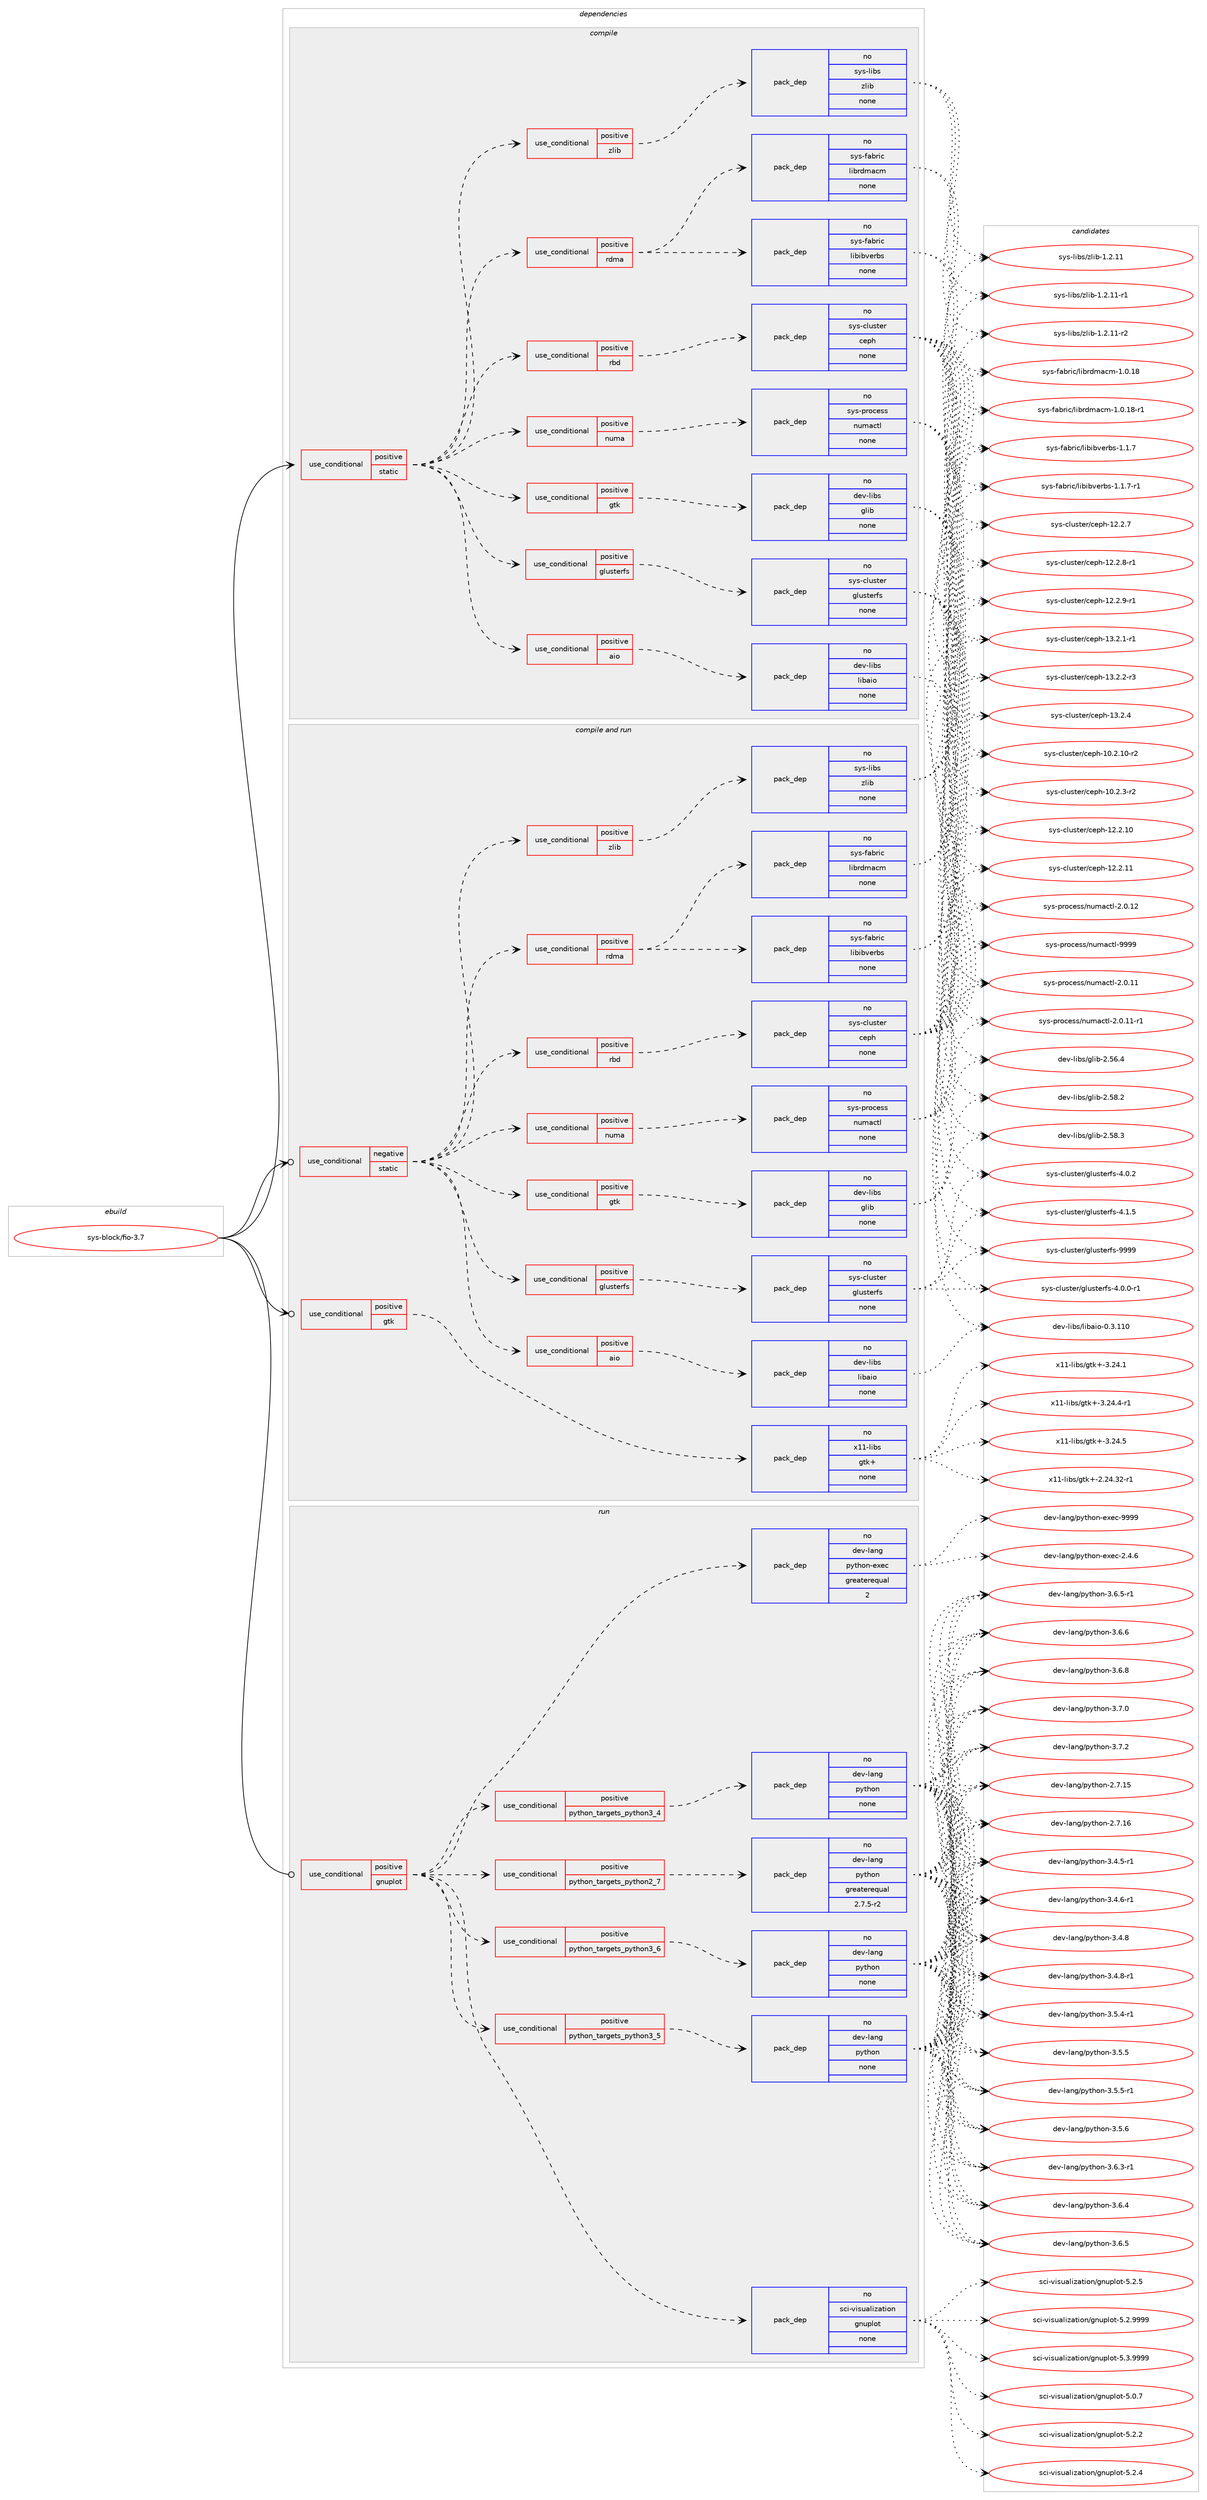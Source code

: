 digraph prolog {

# *************
# Graph options
# *************

newrank=true;
concentrate=true;
compound=true;
graph [rankdir=LR,fontname=Helvetica,fontsize=10,ranksep=1.5];#, ranksep=2.5, nodesep=0.2];
edge  [arrowhead=vee];
node  [fontname=Helvetica,fontsize=10];

# **********
# The ebuild
# **********

subgraph cluster_leftcol {
color=gray;
rank=same;
label=<<i>ebuild</i>>;
id [label="sys-block/fio-3.7", color=red, width=4, href="../sys-block/fio-3.7.svg"];
}

# ****************
# The dependencies
# ****************

subgraph cluster_midcol {
color=gray;
label=<<i>dependencies</i>>;
subgraph cluster_compile {
fillcolor="#eeeeee";
style=filled;
label=<<i>compile</i>>;
subgraph cond457953 {
dependency1718281 [label=<<TABLE BORDER="0" CELLBORDER="1" CELLSPACING="0" CELLPADDING="4"><TR><TD ROWSPAN="3" CELLPADDING="10">use_conditional</TD></TR><TR><TD>positive</TD></TR><TR><TD>static</TD></TR></TABLE>>, shape=none, color=red];
subgraph cond457954 {
dependency1718282 [label=<<TABLE BORDER="0" CELLBORDER="1" CELLSPACING="0" CELLPADDING="4"><TR><TD ROWSPAN="3" CELLPADDING="10">use_conditional</TD></TR><TR><TD>positive</TD></TR><TR><TD>aio</TD></TR></TABLE>>, shape=none, color=red];
subgraph pack1232188 {
dependency1718283 [label=<<TABLE BORDER="0" CELLBORDER="1" CELLSPACING="0" CELLPADDING="4" WIDTH="220"><TR><TD ROWSPAN="6" CELLPADDING="30">pack_dep</TD></TR><TR><TD WIDTH="110">no</TD></TR><TR><TD>dev-libs</TD></TR><TR><TD>libaio</TD></TR><TR><TD>none</TD></TR><TR><TD></TD></TR></TABLE>>, shape=none, color=blue];
}
dependency1718282:e -> dependency1718283:w [weight=20,style="dashed",arrowhead="vee"];
}
dependency1718281:e -> dependency1718282:w [weight=20,style="dashed",arrowhead="vee"];
subgraph cond457955 {
dependency1718284 [label=<<TABLE BORDER="0" CELLBORDER="1" CELLSPACING="0" CELLPADDING="4"><TR><TD ROWSPAN="3" CELLPADDING="10">use_conditional</TD></TR><TR><TD>positive</TD></TR><TR><TD>glusterfs</TD></TR></TABLE>>, shape=none, color=red];
subgraph pack1232189 {
dependency1718285 [label=<<TABLE BORDER="0" CELLBORDER="1" CELLSPACING="0" CELLPADDING="4" WIDTH="220"><TR><TD ROWSPAN="6" CELLPADDING="30">pack_dep</TD></TR><TR><TD WIDTH="110">no</TD></TR><TR><TD>sys-cluster</TD></TR><TR><TD>glusterfs</TD></TR><TR><TD>none</TD></TR><TR><TD></TD></TR></TABLE>>, shape=none, color=blue];
}
dependency1718284:e -> dependency1718285:w [weight=20,style="dashed",arrowhead="vee"];
}
dependency1718281:e -> dependency1718284:w [weight=20,style="dashed",arrowhead="vee"];
subgraph cond457956 {
dependency1718286 [label=<<TABLE BORDER="0" CELLBORDER="1" CELLSPACING="0" CELLPADDING="4"><TR><TD ROWSPAN="3" CELLPADDING="10">use_conditional</TD></TR><TR><TD>positive</TD></TR><TR><TD>gtk</TD></TR></TABLE>>, shape=none, color=red];
subgraph pack1232190 {
dependency1718287 [label=<<TABLE BORDER="0" CELLBORDER="1" CELLSPACING="0" CELLPADDING="4" WIDTH="220"><TR><TD ROWSPAN="6" CELLPADDING="30">pack_dep</TD></TR><TR><TD WIDTH="110">no</TD></TR><TR><TD>dev-libs</TD></TR><TR><TD>glib</TD></TR><TR><TD>none</TD></TR><TR><TD></TD></TR></TABLE>>, shape=none, color=blue];
}
dependency1718286:e -> dependency1718287:w [weight=20,style="dashed",arrowhead="vee"];
}
dependency1718281:e -> dependency1718286:w [weight=20,style="dashed",arrowhead="vee"];
subgraph cond457957 {
dependency1718288 [label=<<TABLE BORDER="0" CELLBORDER="1" CELLSPACING="0" CELLPADDING="4"><TR><TD ROWSPAN="3" CELLPADDING="10">use_conditional</TD></TR><TR><TD>positive</TD></TR><TR><TD>numa</TD></TR></TABLE>>, shape=none, color=red];
subgraph pack1232191 {
dependency1718289 [label=<<TABLE BORDER="0" CELLBORDER="1" CELLSPACING="0" CELLPADDING="4" WIDTH="220"><TR><TD ROWSPAN="6" CELLPADDING="30">pack_dep</TD></TR><TR><TD WIDTH="110">no</TD></TR><TR><TD>sys-process</TD></TR><TR><TD>numactl</TD></TR><TR><TD>none</TD></TR><TR><TD></TD></TR></TABLE>>, shape=none, color=blue];
}
dependency1718288:e -> dependency1718289:w [weight=20,style="dashed",arrowhead="vee"];
}
dependency1718281:e -> dependency1718288:w [weight=20,style="dashed",arrowhead="vee"];
subgraph cond457958 {
dependency1718290 [label=<<TABLE BORDER="0" CELLBORDER="1" CELLSPACING="0" CELLPADDING="4"><TR><TD ROWSPAN="3" CELLPADDING="10">use_conditional</TD></TR><TR><TD>positive</TD></TR><TR><TD>rbd</TD></TR></TABLE>>, shape=none, color=red];
subgraph pack1232192 {
dependency1718291 [label=<<TABLE BORDER="0" CELLBORDER="1" CELLSPACING="0" CELLPADDING="4" WIDTH="220"><TR><TD ROWSPAN="6" CELLPADDING="30">pack_dep</TD></TR><TR><TD WIDTH="110">no</TD></TR><TR><TD>sys-cluster</TD></TR><TR><TD>ceph</TD></TR><TR><TD>none</TD></TR><TR><TD></TD></TR></TABLE>>, shape=none, color=blue];
}
dependency1718290:e -> dependency1718291:w [weight=20,style="dashed",arrowhead="vee"];
}
dependency1718281:e -> dependency1718290:w [weight=20,style="dashed",arrowhead="vee"];
subgraph cond457959 {
dependency1718292 [label=<<TABLE BORDER="0" CELLBORDER="1" CELLSPACING="0" CELLPADDING="4"><TR><TD ROWSPAN="3" CELLPADDING="10">use_conditional</TD></TR><TR><TD>positive</TD></TR><TR><TD>rdma</TD></TR></TABLE>>, shape=none, color=red];
subgraph pack1232193 {
dependency1718293 [label=<<TABLE BORDER="0" CELLBORDER="1" CELLSPACING="0" CELLPADDING="4" WIDTH="220"><TR><TD ROWSPAN="6" CELLPADDING="30">pack_dep</TD></TR><TR><TD WIDTH="110">no</TD></TR><TR><TD>sys-fabric</TD></TR><TR><TD>libibverbs</TD></TR><TR><TD>none</TD></TR><TR><TD></TD></TR></TABLE>>, shape=none, color=blue];
}
dependency1718292:e -> dependency1718293:w [weight=20,style="dashed",arrowhead="vee"];
subgraph pack1232194 {
dependency1718294 [label=<<TABLE BORDER="0" CELLBORDER="1" CELLSPACING="0" CELLPADDING="4" WIDTH="220"><TR><TD ROWSPAN="6" CELLPADDING="30">pack_dep</TD></TR><TR><TD WIDTH="110">no</TD></TR><TR><TD>sys-fabric</TD></TR><TR><TD>librdmacm</TD></TR><TR><TD>none</TD></TR><TR><TD></TD></TR></TABLE>>, shape=none, color=blue];
}
dependency1718292:e -> dependency1718294:w [weight=20,style="dashed",arrowhead="vee"];
}
dependency1718281:e -> dependency1718292:w [weight=20,style="dashed",arrowhead="vee"];
subgraph cond457960 {
dependency1718295 [label=<<TABLE BORDER="0" CELLBORDER="1" CELLSPACING="0" CELLPADDING="4"><TR><TD ROWSPAN="3" CELLPADDING="10">use_conditional</TD></TR><TR><TD>positive</TD></TR><TR><TD>zlib</TD></TR></TABLE>>, shape=none, color=red];
subgraph pack1232195 {
dependency1718296 [label=<<TABLE BORDER="0" CELLBORDER="1" CELLSPACING="0" CELLPADDING="4" WIDTH="220"><TR><TD ROWSPAN="6" CELLPADDING="30">pack_dep</TD></TR><TR><TD WIDTH="110">no</TD></TR><TR><TD>sys-libs</TD></TR><TR><TD>zlib</TD></TR><TR><TD>none</TD></TR><TR><TD></TD></TR></TABLE>>, shape=none, color=blue];
}
dependency1718295:e -> dependency1718296:w [weight=20,style="dashed",arrowhead="vee"];
}
dependency1718281:e -> dependency1718295:w [weight=20,style="dashed",arrowhead="vee"];
}
id:e -> dependency1718281:w [weight=20,style="solid",arrowhead="vee"];
}
subgraph cluster_compileandrun {
fillcolor="#eeeeee";
style=filled;
label=<<i>compile and run</i>>;
subgraph cond457961 {
dependency1718297 [label=<<TABLE BORDER="0" CELLBORDER="1" CELLSPACING="0" CELLPADDING="4"><TR><TD ROWSPAN="3" CELLPADDING="10">use_conditional</TD></TR><TR><TD>negative</TD></TR><TR><TD>static</TD></TR></TABLE>>, shape=none, color=red];
subgraph cond457962 {
dependency1718298 [label=<<TABLE BORDER="0" CELLBORDER="1" CELLSPACING="0" CELLPADDING="4"><TR><TD ROWSPAN="3" CELLPADDING="10">use_conditional</TD></TR><TR><TD>positive</TD></TR><TR><TD>aio</TD></TR></TABLE>>, shape=none, color=red];
subgraph pack1232196 {
dependency1718299 [label=<<TABLE BORDER="0" CELLBORDER="1" CELLSPACING="0" CELLPADDING="4" WIDTH="220"><TR><TD ROWSPAN="6" CELLPADDING="30">pack_dep</TD></TR><TR><TD WIDTH="110">no</TD></TR><TR><TD>dev-libs</TD></TR><TR><TD>libaio</TD></TR><TR><TD>none</TD></TR><TR><TD></TD></TR></TABLE>>, shape=none, color=blue];
}
dependency1718298:e -> dependency1718299:w [weight=20,style="dashed",arrowhead="vee"];
}
dependency1718297:e -> dependency1718298:w [weight=20,style="dashed",arrowhead="vee"];
subgraph cond457963 {
dependency1718300 [label=<<TABLE BORDER="0" CELLBORDER="1" CELLSPACING="0" CELLPADDING="4"><TR><TD ROWSPAN="3" CELLPADDING="10">use_conditional</TD></TR><TR><TD>positive</TD></TR><TR><TD>glusterfs</TD></TR></TABLE>>, shape=none, color=red];
subgraph pack1232197 {
dependency1718301 [label=<<TABLE BORDER="0" CELLBORDER="1" CELLSPACING="0" CELLPADDING="4" WIDTH="220"><TR><TD ROWSPAN="6" CELLPADDING="30">pack_dep</TD></TR><TR><TD WIDTH="110">no</TD></TR><TR><TD>sys-cluster</TD></TR><TR><TD>glusterfs</TD></TR><TR><TD>none</TD></TR><TR><TD></TD></TR></TABLE>>, shape=none, color=blue];
}
dependency1718300:e -> dependency1718301:w [weight=20,style="dashed",arrowhead="vee"];
}
dependency1718297:e -> dependency1718300:w [weight=20,style="dashed",arrowhead="vee"];
subgraph cond457964 {
dependency1718302 [label=<<TABLE BORDER="0" CELLBORDER="1" CELLSPACING="0" CELLPADDING="4"><TR><TD ROWSPAN="3" CELLPADDING="10">use_conditional</TD></TR><TR><TD>positive</TD></TR><TR><TD>gtk</TD></TR></TABLE>>, shape=none, color=red];
subgraph pack1232198 {
dependency1718303 [label=<<TABLE BORDER="0" CELLBORDER="1" CELLSPACING="0" CELLPADDING="4" WIDTH="220"><TR><TD ROWSPAN="6" CELLPADDING="30">pack_dep</TD></TR><TR><TD WIDTH="110">no</TD></TR><TR><TD>dev-libs</TD></TR><TR><TD>glib</TD></TR><TR><TD>none</TD></TR><TR><TD></TD></TR></TABLE>>, shape=none, color=blue];
}
dependency1718302:e -> dependency1718303:w [weight=20,style="dashed",arrowhead="vee"];
}
dependency1718297:e -> dependency1718302:w [weight=20,style="dashed",arrowhead="vee"];
subgraph cond457965 {
dependency1718304 [label=<<TABLE BORDER="0" CELLBORDER="1" CELLSPACING="0" CELLPADDING="4"><TR><TD ROWSPAN="3" CELLPADDING="10">use_conditional</TD></TR><TR><TD>positive</TD></TR><TR><TD>numa</TD></TR></TABLE>>, shape=none, color=red];
subgraph pack1232199 {
dependency1718305 [label=<<TABLE BORDER="0" CELLBORDER="1" CELLSPACING="0" CELLPADDING="4" WIDTH="220"><TR><TD ROWSPAN="6" CELLPADDING="30">pack_dep</TD></TR><TR><TD WIDTH="110">no</TD></TR><TR><TD>sys-process</TD></TR><TR><TD>numactl</TD></TR><TR><TD>none</TD></TR><TR><TD></TD></TR></TABLE>>, shape=none, color=blue];
}
dependency1718304:e -> dependency1718305:w [weight=20,style="dashed",arrowhead="vee"];
}
dependency1718297:e -> dependency1718304:w [weight=20,style="dashed",arrowhead="vee"];
subgraph cond457966 {
dependency1718306 [label=<<TABLE BORDER="0" CELLBORDER="1" CELLSPACING="0" CELLPADDING="4"><TR><TD ROWSPAN="3" CELLPADDING="10">use_conditional</TD></TR><TR><TD>positive</TD></TR><TR><TD>rbd</TD></TR></TABLE>>, shape=none, color=red];
subgraph pack1232200 {
dependency1718307 [label=<<TABLE BORDER="0" CELLBORDER="1" CELLSPACING="0" CELLPADDING="4" WIDTH="220"><TR><TD ROWSPAN="6" CELLPADDING="30">pack_dep</TD></TR><TR><TD WIDTH="110">no</TD></TR><TR><TD>sys-cluster</TD></TR><TR><TD>ceph</TD></TR><TR><TD>none</TD></TR><TR><TD></TD></TR></TABLE>>, shape=none, color=blue];
}
dependency1718306:e -> dependency1718307:w [weight=20,style="dashed",arrowhead="vee"];
}
dependency1718297:e -> dependency1718306:w [weight=20,style="dashed",arrowhead="vee"];
subgraph cond457967 {
dependency1718308 [label=<<TABLE BORDER="0" CELLBORDER="1" CELLSPACING="0" CELLPADDING="4"><TR><TD ROWSPAN="3" CELLPADDING="10">use_conditional</TD></TR><TR><TD>positive</TD></TR><TR><TD>rdma</TD></TR></TABLE>>, shape=none, color=red];
subgraph pack1232201 {
dependency1718309 [label=<<TABLE BORDER="0" CELLBORDER="1" CELLSPACING="0" CELLPADDING="4" WIDTH="220"><TR><TD ROWSPAN="6" CELLPADDING="30">pack_dep</TD></TR><TR><TD WIDTH="110">no</TD></TR><TR><TD>sys-fabric</TD></TR><TR><TD>libibverbs</TD></TR><TR><TD>none</TD></TR><TR><TD></TD></TR></TABLE>>, shape=none, color=blue];
}
dependency1718308:e -> dependency1718309:w [weight=20,style="dashed",arrowhead="vee"];
subgraph pack1232202 {
dependency1718310 [label=<<TABLE BORDER="0" CELLBORDER="1" CELLSPACING="0" CELLPADDING="4" WIDTH="220"><TR><TD ROWSPAN="6" CELLPADDING="30">pack_dep</TD></TR><TR><TD WIDTH="110">no</TD></TR><TR><TD>sys-fabric</TD></TR><TR><TD>librdmacm</TD></TR><TR><TD>none</TD></TR><TR><TD></TD></TR></TABLE>>, shape=none, color=blue];
}
dependency1718308:e -> dependency1718310:w [weight=20,style="dashed",arrowhead="vee"];
}
dependency1718297:e -> dependency1718308:w [weight=20,style="dashed",arrowhead="vee"];
subgraph cond457968 {
dependency1718311 [label=<<TABLE BORDER="0" CELLBORDER="1" CELLSPACING="0" CELLPADDING="4"><TR><TD ROWSPAN="3" CELLPADDING="10">use_conditional</TD></TR><TR><TD>positive</TD></TR><TR><TD>zlib</TD></TR></TABLE>>, shape=none, color=red];
subgraph pack1232203 {
dependency1718312 [label=<<TABLE BORDER="0" CELLBORDER="1" CELLSPACING="0" CELLPADDING="4" WIDTH="220"><TR><TD ROWSPAN="6" CELLPADDING="30">pack_dep</TD></TR><TR><TD WIDTH="110">no</TD></TR><TR><TD>sys-libs</TD></TR><TR><TD>zlib</TD></TR><TR><TD>none</TD></TR><TR><TD></TD></TR></TABLE>>, shape=none, color=blue];
}
dependency1718311:e -> dependency1718312:w [weight=20,style="dashed",arrowhead="vee"];
}
dependency1718297:e -> dependency1718311:w [weight=20,style="dashed",arrowhead="vee"];
}
id:e -> dependency1718297:w [weight=20,style="solid",arrowhead="odotvee"];
subgraph cond457969 {
dependency1718313 [label=<<TABLE BORDER="0" CELLBORDER="1" CELLSPACING="0" CELLPADDING="4"><TR><TD ROWSPAN="3" CELLPADDING="10">use_conditional</TD></TR><TR><TD>positive</TD></TR><TR><TD>gtk</TD></TR></TABLE>>, shape=none, color=red];
subgraph pack1232204 {
dependency1718314 [label=<<TABLE BORDER="0" CELLBORDER="1" CELLSPACING="0" CELLPADDING="4" WIDTH="220"><TR><TD ROWSPAN="6" CELLPADDING="30">pack_dep</TD></TR><TR><TD WIDTH="110">no</TD></TR><TR><TD>x11-libs</TD></TR><TR><TD>gtk+</TD></TR><TR><TD>none</TD></TR><TR><TD></TD></TR></TABLE>>, shape=none, color=blue];
}
dependency1718313:e -> dependency1718314:w [weight=20,style="dashed",arrowhead="vee"];
}
id:e -> dependency1718313:w [weight=20,style="solid",arrowhead="odotvee"];
}
subgraph cluster_run {
fillcolor="#eeeeee";
style=filled;
label=<<i>run</i>>;
subgraph cond457970 {
dependency1718315 [label=<<TABLE BORDER="0" CELLBORDER="1" CELLSPACING="0" CELLPADDING="4"><TR><TD ROWSPAN="3" CELLPADDING="10">use_conditional</TD></TR><TR><TD>positive</TD></TR><TR><TD>gnuplot</TD></TR></TABLE>>, shape=none, color=red];
subgraph pack1232205 {
dependency1718316 [label=<<TABLE BORDER="0" CELLBORDER="1" CELLSPACING="0" CELLPADDING="4" WIDTH="220"><TR><TD ROWSPAN="6" CELLPADDING="30">pack_dep</TD></TR><TR><TD WIDTH="110">no</TD></TR><TR><TD>sci-visualization</TD></TR><TR><TD>gnuplot</TD></TR><TR><TD>none</TD></TR><TR><TD></TD></TR></TABLE>>, shape=none, color=blue];
}
dependency1718315:e -> dependency1718316:w [weight=20,style="dashed",arrowhead="vee"];
subgraph cond457971 {
dependency1718317 [label=<<TABLE BORDER="0" CELLBORDER="1" CELLSPACING="0" CELLPADDING="4"><TR><TD ROWSPAN="3" CELLPADDING="10">use_conditional</TD></TR><TR><TD>positive</TD></TR><TR><TD>python_targets_python2_7</TD></TR></TABLE>>, shape=none, color=red];
subgraph pack1232206 {
dependency1718318 [label=<<TABLE BORDER="0" CELLBORDER="1" CELLSPACING="0" CELLPADDING="4" WIDTH="220"><TR><TD ROWSPAN="6" CELLPADDING="30">pack_dep</TD></TR><TR><TD WIDTH="110">no</TD></TR><TR><TD>dev-lang</TD></TR><TR><TD>python</TD></TR><TR><TD>greaterequal</TD></TR><TR><TD>2.7.5-r2</TD></TR></TABLE>>, shape=none, color=blue];
}
dependency1718317:e -> dependency1718318:w [weight=20,style="dashed",arrowhead="vee"];
}
dependency1718315:e -> dependency1718317:w [weight=20,style="dashed",arrowhead="vee"];
subgraph cond457972 {
dependency1718319 [label=<<TABLE BORDER="0" CELLBORDER="1" CELLSPACING="0" CELLPADDING="4"><TR><TD ROWSPAN="3" CELLPADDING="10">use_conditional</TD></TR><TR><TD>positive</TD></TR><TR><TD>python_targets_python3_4</TD></TR></TABLE>>, shape=none, color=red];
subgraph pack1232207 {
dependency1718320 [label=<<TABLE BORDER="0" CELLBORDER="1" CELLSPACING="0" CELLPADDING="4" WIDTH="220"><TR><TD ROWSPAN="6" CELLPADDING="30">pack_dep</TD></TR><TR><TD WIDTH="110">no</TD></TR><TR><TD>dev-lang</TD></TR><TR><TD>python</TD></TR><TR><TD>none</TD></TR><TR><TD></TD></TR></TABLE>>, shape=none, color=blue];
}
dependency1718319:e -> dependency1718320:w [weight=20,style="dashed",arrowhead="vee"];
}
dependency1718315:e -> dependency1718319:w [weight=20,style="dashed",arrowhead="vee"];
subgraph cond457973 {
dependency1718321 [label=<<TABLE BORDER="0" CELLBORDER="1" CELLSPACING="0" CELLPADDING="4"><TR><TD ROWSPAN="3" CELLPADDING="10">use_conditional</TD></TR><TR><TD>positive</TD></TR><TR><TD>python_targets_python3_5</TD></TR></TABLE>>, shape=none, color=red];
subgraph pack1232208 {
dependency1718322 [label=<<TABLE BORDER="0" CELLBORDER="1" CELLSPACING="0" CELLPADDING="4" WIDTH="220"><TR><TD ROWSPAN="6" CELLPADDING="30">pack_dep</TD></TR><TR><TD WIDTH="110">no</TD></TR><TR><TD>dev-lang</TD></TR><TR><TD>python</TD></TR><TR><TD>none</TD></TR><TR><TD></TD></TR></TABLE>>, shape=none, color=blue];
}
dependency1718321:e -> dependency1718322:w [weight=20,style="dashed",arrowhead="vee"];
}
dependency1718315:e -> dependency1718321:w [weight=20,style="dashed",arrowhead="vee"];
subgraph cond457974 {
dependency1718323 [label=<<TABLE BORDER="0" CELLBORDER="1" CELLSPACING="0" CELLPADDING="4"><TR><TD ROWSPAN="3" CELLPADDING="10">use_conditional</TD></TR><TR><TD>positive</TD></TR><TR><TD>python_targets_python3_6</TD></TR></TABLE>>, shape=none, color=red];
subgraph pack1232209 {
dependency1718324 [label=<<TABLE BORDER="0" CELLBORDER="1" CELLSPACING="0" CELLPADDING="4" WIDTH="220"><TR><TD ROWSPAN="6" CELLPADDING="30">pack_dep</TD></TR><TR><TD WIDTH="110">no</TD></TR><TR><TD>dev-lang</TD></TR><TR><TD>python</TD></TR><TR><TD>none</TD></TR><TR><TD></TD></TR></TABLE>>, shape=none, color=blue];
}
dependency1718323:e -> dependency1718324:w [weight=20,style="dashed",arrowhead="vee"];
}
dependency1718315:e -> dependency1718323:w [weight=20,style="dashed",arrowhead="vee"];
subgraph pack1232210 {
dependency1718325 [label=<<TABLE BORDER="0" CELLBORDER="1" CELLSPACING="0" CELLPADDING="4" WIDTH="220"><TR><TD ROWSPAN="6" CELLPADDING="30">pack_dep</TD></TR><TR><TD WIDTH="110">no</TD></TR><TR><TD>dev-lang</TD></TR><TR><TD>python-exec</TD></TR><TR><TD>greaterequal</TD></TR><TR><TD>2</TD></TR></TABLE>>, shape=none, color=blue];
}
dependency1718315:e -> dependency1718325:w [weight=20,style="dashed",arrowhead="vee"];
}
id:e -> dependency1718315:w [weight=20,style="solid",arrowhead="odot"];
}
}

# **************
# The candidates
# **************

subgraph cluster_choices {
rank=same;
color=gray;
label=<<i>candidates</i>>;

subgraph choice1232188 {
color=black;
nodesep=1;
choice10010111845108105981154710810598971051114548465146494948 [label="dev-libs/libaio-0.3.110", color=red, width=4,href="../dev-libs/libaio-0.3.110.svg"];
dependency1718283:e -> choice10010111845108105981154710810598971051114548465146494948:w [style=dotted,weight="100"];
}
subgraph choice1232189 {
color=black;
nodesep=1;
choice1151211154599108117115116101114471031081171151161011141021154552464846484511449 [label="sys-cluster/glusterfs-4.0.0-r1", color=red, width=4,href="../sys-cluster/glusterfs-4.0.0-r1.svg"];
choice115121115459910811711511610111447103108117115116101114102115455246484650 [label="sys-cluster/glusterfs-4.0.2", color=red, width=4,href="../sys-cluster/glusterfs-4.0.2.svg"];
choice115121115459910811711511610111447103108117115116101114102115455246494653 [label="sys-cluster/glusterfs-4.1.5", color=red, width=4,href="../sys-cluster/glusterfs-4.1.5.svg"];
choice1151211154599108117115116101114471031081171151161011141021154557575757 [label="sys-cluster/glusterfs-9999", color=red, width=4,href="../sys-cluster/glusterfs-9999.svg"];
dependency1718285:e -> choice1151211154599108117115116101114471031081171151161011141021154552464846484511449:w [style=dotted,weight="100"];
dependency1718285:e -> choice115121115459910811711511610111447103108117115116101114102115455246484650:w [style=dotted,weight="100"];
dependency1718285:e -> choice115121115459910811711511610111447103108117115116101114102115455246494653:w [style=dotted,weight="100"];
dependency1718285:e -> choice1151211154599108117115116101114471031081171151161011141021154557575757:w [style=dotted,weight="100"];
}
subgraph choice1232190 {
color=black;
nodesep=1;
choice1001011184510810598115471031081059845504653544652 [label="dev-libs/glib-2.56.4", color=red, width=4,href="../dev-libs/glib-2.56.4.svg"];
choice1001011184510810598115471031081059845504653564650 [label="dev-libs/glib-2.58.2", color=red, width=4,href="../dev-libs/glib-2.58.2.svg"];
choice1001011184510810598115471031081059845504653564651 [label="dev-libs/glib-2.58.3", color=red, width=4,href="../dev-libs/glib-2.58.3.svg"];
dependency1718287:e -> choice1001011184510810598115471031081059845504653544652:w [style=dotted,weight="100"];
dependency1718287:e -> choice1001011184510810598115471031081059845504653564650:w [style=dotted,weight="100"];
dependency1718287:e -> choice1001011184510810598115471031081059845504653564651:w [style=dotted,weight="100"];
}
subgraph choice1232191 {
color=black;
nodesep=1;
choice115121115451121141119910111511547110117109979911610845504648464949 [label="sys-process/numactl-2.0.11", color=red, width=4,href="../sys-process/numactl-2.0.11.svg"];
choice1151211154511211411199101115115471101171099799116108455046484649494511449 [label="sys-process/numactl-2.0.11-r1", color=red, width=4,href="../sys-process/numactl-2.0.11-r1.svg"];
choice115121115451121141119910111511547110117109979911610845504648464950 [label="sys-process/numactl-2.0.12", color=red, width=4,href="../sys-process/numactl-2.0.12.svg"];
choice11512111545112114111991011151154711011710997991161084557575757 [label="sys-process/numactl-9999", color=red, width=4,href="../sys-process/numactl-9999.svg"];
dependency1718289:e -> choice115121115451121141119910111511547110117109979911610845504648464949:w [style=dotted,weight="100"];
dependency1718289:e -> choice1151211154511211411199101115115471101171099799116108455046484649494511449:w [style=dotted,weight="100"];
dependency1718289:e -> choice115121115451121141119910111511547110117109979911610845504648464950:w [style=dotted,weight="100"];
dependency1718289:e -> choice11512111545112114111991011151154711011710997991161084557575757:w [style=dotted,weight="100"];
}
subgraph choice1232192 {
color=black;
nodesep=1;
choice1151211154599108117115116101114479910111210445494846504649484511450 [label="sys-cluster/ceph-10.2.10-r2", color=red, width=4,href="../sys-cluster/ceph-10.2.10-r2.svg"];
choice11512111545991081171151161011144799101112104454948465046514511450 [label="sys-cluster/ceph-10.2.3-r2", color=red, width=4,href="../sys-cluster/ceph-10.2.3-r2.svg"];
choice115121115459910811711511610111447991011121044549504650464948 [label="sys-cluster/ceph-12.2.10", color=red, width=4,href="../sys-cluster/ceph-12.2.10.svg"];
choice115121115459910811711511610111447991011121044549504650464949 [label="sys-cluster/ceph-12.2.11", color=red, width=4,href="../sys-cluster/ceph-12.2.11.svg"];
choice1151211154599108117115116101114479910111210445495046504655 [label="sys-cluster/ceph-12.2.7", color=red, width=4,href="../sys-cluster/ceph-12.2.7.svg"];
choice11512111545991081171151161011144799101112104454950465046564511449 [label="sys-cluster/ceph-12.2.8-r1", color=red, width=4,href="../sys-cluster/ceph-12.2.8-r1.svg"];
choice11512111545991081171151161011144799101112104454950465046574511449 [label="sys-cluster/ceph-12.2.9-r1", color=red, width=4,href="../sys-cluster/ceph-12.2.9-r1.svg"];
choice11512111545991081171151161011144799101112104454951465046494511449 [label="sys-cluster/ceph-13.2.1-r1", color=red, width=4,href="../sys-cluster/ceph-13.2.1-r1.svg"];
choice11512111545991081171151161011144799101112104454951465046504511451 [label="sys-cluster/ceph-13.2.2-r3", color=red, width=4,href="../sys-cluster/ceph-13.2.2-r3.svg"];
choice1151211154599108117115116101114479910111210445495146504652 [label="sys-cluster/ceph-13.2.4", color=red, width=4,href="../sys-cluster/ceph-13.2.4.svg"];
dependency1718291:e -> choice1151211154599108117115116101114479910111210445494846504649484511450:w [style=dotted,weight="100"];
dependency1718291:e -> choice11512111545991081171151161011144799101112104454948465046514511450:w [style=dotted,weight="100"];
dependency1718291:e -> choice115121115459910811711511610111447991011121044549504650464948:w [style=dotted,weight="100"];
dependency1718291:e -> choice115121115459910811711511610111447991011121044549504650464949:w [style=dotted,weight="100"];
dependency1718291:e -> choice1151211154599108117115116101114479910111210445495046504655:w [style=dotted,weight="100"];
dependency1718291:e -> choice11512111545991081171151161011144799101112104454950465046564511449:w [style=dotted,weight="100"];
dependency1718291:e -> choice11512111545991081171151161011144799101112104454950465046574511449:w [style=dotted,weight="100"];
dependency1718291:e -> choice11512111545991081171151161011144799101112104454951465046494511449:w [style=dotted,weight="100"];
dependency1718291:e -> choice11512111545991081171151161011144799101112104454951465046504511451:w [style=dotted,weight="100"];
dependency1718291:e -> choice1151211154599108117115116101114479910111210445495146504652:w [style=dotted,weight="100"];
}
subgraph choice1232193 {
color=black;
nodesep=1;
choice1151211154510297981141059947108105981059811810111498115454946494655 [label="sys-fabric/libibverbs-1.1.7", color=red, width=4,href="../sys-fabric/libibverbs-1.1.7.svg"];
choice11512111545102979811410599471081059810598118101114981154549464946554511449 [label="sys-fabric/libibverbs-1.1.7-r1", color=red, width=4,href="../sys-fabric/libibverbs-1.1.7-r1.svg"];
dependency1718293:e -> choice1151211154510297981141059947108105981059811810111498115454946494655:w [style=dotted,weight="100"];
dependency1718293:e -> choice11512111545102979811410599471081059810598118101114981154549464946554511449:w [style=dotted,weight="100"];
}
subgraph choice1232194 {
color=black;
nodesep=1;
choice115121115451029798114105994710810598114100109979910945494648464956 [label="sys-fabric/librdmacm-1.0.18", color=red, width=4,href="../sys-fabric/librdmacm-1.0.18.svg"];
choice1151211154510297981141059947108105981141001099799109454946484649564511449 [label="sys-fabric/librdmacm-1.0.18-r1", color=red, width=4,href="../sys-fabric/librdmacm-1.0.18-r1.svg"];
dependency1718294:e -> choice115121115451029798114105994710810598114100109979910945494648464956:w [style=dotted,weight="100"];
dependency1718294:e -> choice1151211154510297981141059947108105981141001099799109454946484649564511449:w [style=dotted,weight="100"];
}
subgraph choice1232195 {
color=black;
nodesep=1;
choice1151211154510810598115471221081059845494650464949 [label="sys-libs/zlib-1.2.11", color=red, width=4,href="../sys-libs/zlib-1.2.11.svg"];
choice11512111545108105981154712210810598454946504649494511449 [label="sys-libs/zlib-1.2.11-r1", color=red, width=4,href="../sys-libs/zlib-1.2.11-r1.svg"];
choice11512111545108105981154712210810598454946504649494511450 [label="sys-libs/zlib-1.2.11-r2", color=red, width=4,href="../sys-libs/zlib-1.2.11-r2.svg"];
dependency1718296:e -> choice1151211154510810598115471221081059845494650464949:w [style=dotted,weight="100"];
dependency1718296:e -> choice11512111545108105981154712210810598454946504649494511449:w [style=dotted,weight="100"];
dependency1718296:e -> choice11512111545108105981154712210810598454946504649494511450:w [style=dotted,weight="100"];
}
subgraph choice1232196 {
color=black;
nodesep=1;
choice10010111845108105981154710810598971051114548465146494948 [label="dev-libs/libaio-0.3.110", color=red, width=4,href="../dev-libs/libaio-0.3.110.svg"];
dependency1718299:e -> choice10010111845108105981154710810598971051114548465146494948:w [style=dotted,weight="100"];
}
subgraph choice1232197 {
color=black;
nodesep=1;
choice1151211154599108117115116101114471031081171151161011141021154552464846484511449 [label="sys-cluster/glusterfs-4.0.0-r1", color=red, width=4,href="../sys-cluster/glusterfs-4.0.0-r1.svg"];
choice115121115459910811711511610111447103108117115116101114102115455246484650 [label="sys-cluster/glusterfs-4.0.2", color=red, width=4,href="../sys-cluster/glusterfs-4.0.2.svg"];
choice115121115459910811711511610111447103108117115116101114102115455246494653 [label="sys-cluster/glusterfs-4.1.5", color=red, width=4,href="../sys-cluster/glusterfs-4.1.5.svg"];
choice1151211154599108117115116101114471031081171151161011141021154557575757 [label="sys-cluster/glusterfs-9999", color=red, width=4,href="../sys-cluster/glusterfs-9999.svg"];
dependency1718301:e -> choice1151211154599108117115116101114471031081171151161011141021154552464846484511449:w [style=dotted,weight="100"];
dependency1718301:e -> choice115121115459910811711511610111447103108117115116101114102115455246484650:w [style=dotted,weight="100"];
dependency1718301:e -> choice115121115459910811711511610111447103108117115116101114102115455246494653:w [style=dotted,weight="100"];
dependency1718301:e -> choice1151211154599108117115116101114471031081171151161011141021154557575757:w [style=dotted,weight="100"];
}
subgraph choice1232198 {
color=black;
nodesep=1;
choice1001011184510810598115471031081059845504653544652 [label="dev-libs/glib-2.56.4", color=red, width=4,href="../dev-libs/glib-2.56.4.svg"];
choice1001011184510810598115471031081059845504653564650 [label="dev-libs/glib-2.58.2", color=red, width=4,href="../dev-libs/glib-2.58.2.svg"];
choice1001011184510810598115471031081059845504653564651 [label="dev-libs/glib-2.58.3", color=red, width=4,href="../dev-libs/glib-2.58.3.svg"];
dependency1718303:e -> choice1001011184510810598115471031081059845504653544652:w [style=dotted,weight="100"];
dependency1718303:e -> choice1001011184510810598115471031081059845504653564650:w [style=dotted,weight="100"];
dependency1718303:e -> choice1001011184510810598115471031081059845504653564651:w [style=dotted,weight="100"];
}
subgraph choice1232199 {
color=black;
nodesep=1;
choice115121115451121141119910111511547110117109979911610845504648464949 [label="sys-process/numactl-2.0.11", color=red, width=4,href="../sys-process/numactl-2.0.11.svg"];
choice1151211154511211411199101115115471101171099799116108455046484649494511449 [label="sys-process/numactl-2.0.11-r1", color=red, width=4,href="../sys-process/numactl-2.0.11-r1.svg"];
choice115121115451121141119910111511547110117109979911610845504648464950 [label="sys-process/numactl-2.0.12", color=red, width=4,href="../sys-process/numactl-2.0.12.svg"];
choice11512111545112114111991011151154711011710997991161084557575757 [label="sys-process/numactl-9999", color=red, width=4,href="../sys-process/numactl-9999.svg"];
dependency1718305:e -> choice115121115451121141119910111511547110117109979911610845504648464949:w [style=dotted,weight="100"];
dependency1718305:e -> choice1151211154511211411199101115115471101171099799116108455046484649494511449:w [style=dotted,weight="100"];
dependency1718305:e -> choice115121115451121141119910111511547110117109979911610845504648464950:w [style=dotted,weight="100"];
dependency1718305:e -> choice11512111545112114111991011151154711011710997991161084557575757:w [style=dotted,weight="100"];
}
subgraph choice1232200 {
color=black;
nodesep=1;
choice1151211154599108117115116101114479910111210445494846504649484511450 [label="sys-cluster/ceph-10.2.10-r2", color=red, width=4,href="../sys-cluster/ceph-10.2.10-r2.svg"];
choice11512111545991081171151161011144799101112104454948465046514511450 [label="sys-cluster/ceph-10.2.3-r2", color=red, width=4,href="../sys-cluster/ceph-10.2.3-r2.svg"];
choice115121115459910811711511610111447991011121044549504650464948 [label="sys-cluster/ceph-12.2.10", color=red, width=4,href="../sys-cluster/ceph-12.2.10.svg"];
choice115121115459910811711511610111447991011121044549504650464949 [label="sys-cluster/ceph-12.2.11", color=red, width=4,href="../sys-cluster/ceph-12.2.11.svg"];
choice1151211154599108117115116101114479910111210445495046504655 [label="sys-cluster/ceph-12.2.7", color=red, width=4,href="../sys-cluster/ceph-12.2.7.svg"];
choice11512111545991081171151161011144799101112104454950465046564511449 [label="sys-cluster/ceph-12.2.8-r1", color=red, width=4,href="../sys-cluster/ceph-12.2.8-r1.svg"];
choice11512111545991081171151161011144799101112104454950465046574511449 [label="sys-cluster/ceph-12.2.9-r1", color=red, width=4,href="../sys-cluster/ceph-12.2.9-r1.svg"];
choice11512111545991081171151161011144799101112104454951465046494511449 [label="sys-cluster/ceph-13.2.1-r1", color=red, width=4,href="../sys-cluster/ceph-13.2.1-r1.svg"];
choice11512111545991081171151161011144799101112104454951465046504511451 [label="sys-cluster/ceph-13.2.2-r3", color=red, width=4,href="../sys-cluster/ceph-13.2.2-r3.svg"];
choice1151211154599108117115116101114479910111210445495146504652 [label="sys-cluster/ceph-13.2.4", color=red, width=4,href="../sys-cluster/ceph-13.2.4.svg"];
dependency1718307:e -> choice1151211154599108117115116101114479910111210445494846504649484511450:w [style=dotted,weight="100"];
dependency1718307:e -> choice11512111545991081171151161011144799101112104454948465046514511450:w [style=dotted,weight="100"];
dependency1718307:e -> choice115121115459910811711511610111447991011121044549504650464948:w [style=dotted,weight="100"];
dependency1718307:e -> choice115121115459910811711511610111447991011121044549504650464949:w [style=dotted,weight="100"];
dependency1718307:e -> choice1151211154599108117115116101114479910111210445495046504655:w [style=dotted,weight="100"];
dependency1718307:e -> choice11512111545991081171151161011144799101112104454950465046564511449:w [style=dotted,weight="100"];
dependency1718307:e -> choice11512111545991081171151161011144799101112104454950465046574511449:w [style=dotted,weight="100"];
dependency1718307:e -> choice11512111545991081171151161011144799101112104454951465046494511449:w [style=dotted,weight="100"];
dependency1718307:e -> choice11512111545991081171151161011144799101112104454951465046504511451:w [style=dotted,weight="100"];
dependency1718307:e -> choice1151211154599108117115116101114479910111210445495146504652:w [style=dotted,weight="100"];
}
subgraph choice1232201 {
color=black;
nodesep=1;
choice1151211154510297981141059947108105981059811810111498115454946494655 [label="sys-fabric/libibverbs-1.1.7", color=red, width=4,href="../sys-fabric/libibverbs-1.1.7.svg"];
choice11512111545102979811410599471081059810598118101114981154549464946554511449 [label="sys-fabric/libibverbs-1.1.7-r1", color=red, width=4,href="../sys-fabric/libibverbs-1.1.7-r1.svg"];
dependency1718309:e -> choice1151211154510297981141059947108105981059811810111498115454946494655:w [style=dotted,weight="100"];
dependency1718309:e -> choice11512111545102979811410599471081059810598118101114981154549464946554511449:w [style=dotted,weight="100"];
}
subgraph choice1232202 {
color=black;
nodesep=1;
choice115121115451029798114105994710810598114100109979910945494648464956 [label="sys-fabric/librdmacm-1.0.18", color=red, width=4,href="../sys-fabric/librdmacm-1.0.18.svg"];
choice1151211154510297981141059947108105981141001099799109454946484649564511449 [label="sys-fabric/librdmacm-1.0.18-r1", color=red, width=4,href="../sys-fabric/librdmacm-1.0.18-r1.svg"];
dependency1718310:e -> choice115121115451029798114105994710810598114100109979910945494648464956:w [style=dotted,weight="100"];
dependency1718310:e -> choice1151211154510297981141059947108105981141001099799109454946484649564511449:w [style=dotted,weight="100"];
}
subgraph choice1232203 {
color=black;
nodesep=1;
choice1151211154510810598115471221081059845494650464949 [label="sys-libs/zlib-1.2.11", color=red, width=4,href="../sys-libs/zlib-1.2.11.svg"];
choice11512111545108105981154712210810598454946504649494511449 [label="sys-libs/zlib-1.2.11-r1", color=red, width=4,href="../sys-libs/zlib-1.2.11-r1.svg"];
choice11512111545108105981154712210810598454946504649494511450 [label="sys-libs/zlib-1.2.11-r2", color=red, width=4,href="../sys-libs/zlib-1.2.11-r2.svg"];
dependency1718312:e -> choice1151211154510810598115471221081059845494650464949:w [style=dotted,weight="100"];
dependency1718312:e -> choice11512111545108105981154712210810598454946504649494511449:w [style=dotted,weight="100"];
dependency1718312:e -> choice11512111545108105981154712210810598454946504649494511450:w [style=dotted,weight="100"];
}
subgraph choice1232204 {
color=black;
nodesep=1;
choice12049494510810598115471031161074345504650524651504511449 [label="x11-libs/gtk+-2.24.32-r1", color=red, width=4,href="../x11-libs/gtk+-2.24.32-r1.svg"];
choice12049494510810598115471031161074345514650524649 [label="x11-libs/gtk+-3.24.1", color=red, width=4,href="../x11-libs/gtk+-3.24.1.svg"];
choice120494945108105981154710311610743455146505246524511449 [label="x11-libs/gtk+-3.24.4-r1", color=red, width=4,href="../x11-libs/gtk+-3.24.4-r1.svg"];
choice12049494510810598115471031161074345514650524653 [label="x11-libs/gtk+-3.24.5", color=red, width=4,href="../x11-libs/gtk+-3.24.5.svg"];
dependency1718314:e -> choice12049494510810598115471031161074345504650524651504511449:w [style=dotted,weight="100"];
dependency1718314:e -> choice12049494510810598115471031161074345514650524649:w [style=dotted,weight="100"];
dependency1718314:e -> choice120494945108105981154710311610743455146505246524511449:w [style=dotted,weight="100"];
dependency1718314:e -> choice12049494510810598115471031161074345514650524653:w [style=dotted,weight="100"];
}
subgraph choice1232205 {
color=black;
nodesep=1;
choice1159910545118105115117971081051229711610511111047103110117112108111116455346484655 [label="sci-visualization/gnuplot-5.0.7", color=red, width=4,href="../sci-visualization/gnuplot-5.0.7.svg"];
choice1159910545118105115117971081051229711610511111047103110117112108111116455346504650 [label="sci-visualization/gnuplot-5.2.2", color=red, width=4,href="../sci-visualization/gnuplot-5.2.2.svg"];
choice1159910545118105115117971081051229711610511111047103110117112108111116455346504652 [label="sci-visualization/gnuplot-5.2.4", color=red, width=4,href="../sci-visualization/gnuplot-5.2.4.svg"];
choice1159910545118105115117971081051229711610511111047103110117112108111116455346504653 [label="sci-visualization/gnuplot-5.2.5", color=red, width=4,href="../sci-visualization/gnuplot-5.2.5.svg"];
choice1159910545118105115117971081051229711610511111047103110117112108111116455346504657575757 [label="sci-visualization/gnuplot-5.2.9999", color=red, width=4,href="../sci-visualization/gnuplot-5.2.9999.svg"];
choice1159910545118105115117971081051229711610511111047103110117112108111116455346514657575757 [label="sci-visualization/gnuplot-5.3.9999", color=red, width=4,href="../sci-visualization/gnuplot-5.3.9999.svg"];
dependency1718316:e -> choice1159910545118105115117971081051229711610511111047103110117112108111116455346484655:w [style=dotted,weight="100"];
dependency1718316:e -> choice1159910545118105115117971081051229711610511111047103110117112108111116455346504650:w [style=dotted,weight="100"];
dependency1718316:e -> choice1159910545118105115117971081051229711610511111047103110117112108111116455346504652:w [style=dotted,weight="100"];
dependency1718316:e -> choice1159910545118105115117971081051229711610511111047103110117112108111116455346504653:w [style=dotted,weight="100"];
dependency1718316:e -> choice1159910545118105115117971081051229711610511111047103110117112108111116455346504657575757:w [style=dotted,weight="100"];
dependency1718316:e -> choice1159910545118105115117971081051229711610511111047103110117112108111116455346514657575757:w [style=dotted,weight="100"];
}
subgraph choice1232206 {
color=black;
nodesep=1;
choice10010111845108971101034711212111610411111045504655464953 [label="dev-lang/python-2.7.15", color=red, width=4,href="../dev-lang/python-2.7.15.svg"];
choice10010111845108971101034711212111610411111045504655464954 [label="dev-lang/python-2.7.16", color=red, width=4,href="../dev-lang/python-2.7.16.svg"];
choice1001011184510897110103471121211161041111104551465246534511449 [label="dev-lang/python-3.4.5-r1", color=red, width=4,href="../dev-lang/python-3.4.5-r1.svg"];
choice1001011184510897110103471121211161041111104551465246544511449 [label="dev-lang/python-3.4.6-r1", color=red, width=4,href="../dev-lang/python-3.4.6-r1.svg"];
choice100101118451089711010347112121116104111110455146524656 [label="dev-lang/python-3.4.8", color=red, width=4,href="../dev-lang/python-3.4.8.svg"];
choice1001011184510897110103471121211161041111104551465246564511449 [label="dev-lang/python-3.4.8-r1", color=red, width=4,href="../dev-lang/python-3.4.8-r1.svg"];
choice1001011184510897110103471121211161041111104551465346524511449 [label="dev-lang/python-3.5.4-r1", color=red, width=4,href="../dev-lang/python-3.5.4-r1.svg"];
choice100101118451089711010347112121116104111110455146534653 [label="dev-lang/python-3.5.5", color=red, width=4,href="../dev-lang/python-3.5.5.svg"];
choice1001011184510897110103471121211161041111104551465346534511449 [label="dev-lang/python-3.5.5-r1", color=red, width=4,href="../dev-lang/python-3.5.5-r1.svg"];
choice100101118451089711010347112121116104111110455146534654 [label="dev-lang/python-3.5.6", color=red, width=4,href="../dev-lang/python-3.5.6.svg"];
choice1001011184510897110103471121211161041111104551465446514511449 [label="dev-lang/python-3.6.3-r1", color=red, width=4,href="../dev-lang/python-3.6.3-r1.svg"];
choice100101118451089711010347112121116104111110455146544652 [label="dev-lang/python-3.6.4", color=red, width=4,href="../dev-lang/python-3.6.4.svg"];
choice100101118451089711010347112121116104111110455146544653 [label="dev-lang/python-3.6.5", color=red, width=4,href="../dev-lang/python-3.6.5.svg"];
choice1001011184510897110103471121211161041111104551465446534511449 [label="dev-lang/python-3.6.5-r1", color=red, width=4,href="../dev-lang/python-3.6.5-r1.svg"];
choice100101118451089711010347112121116104111110455146544654 [label="dev-lang/python-3.6.6", color=red, width=4,href="../dev-lang/python-3.6.6.svg"];
choice100101118451089711010347112121116104111110455146544656 [label="dev-lang/python-3.6.8", color=red, width=4,href="../dev-lang/python-3.6.8.svg"];
choice100101118451089711010347112121116104111110455146554648 [label="dev-lang/python-3.7.0", color=red, width=4,href="../dev-lang/python-3.7.0.svg"];
choice100101118451089711010347112121116104111110455146554650 [label="dev-lang/python-3.7.2", color=red, width=4,href="../dev-lang/python-3.7.2.svg"];
dependency1718318:e -> choice10010111845108971101034711212111610411111045504655464953:w [style=dotted,weight="100"];
dependency1718318:e -> choice10010111845108971101034711212111610411111045504655464954:w [style=dotted,weight="100"];
dependency1718318:e -> choice1001011184510897110103471121211161041111104551465246534511449:w [style=dotted,weight="100"];
dependency1718318:e -> choice1001011184510897110103471121211161041111104551465246544511449:w [style=dotted,weight="100"];
dependency1718318:e -> choice100101118451089711010347112121116104111110455146524656:w [style=dotted,weight="100"];
dependency1718318:e -> choice1001011184510897110103471121211161041111104551465246564511449:w [style=dotted,weight="100"];
dependency1718318:e -> choice1001011184510897110103471121211161041111104551465346524511449:w [style=dotted,weight="100"];
dependency1718318:e -> choice100101118451089711010347112121116104111110455146534653:w [style=dotted,weight="100"];
dependency1718318:e -> choice1001011184510897110103471121211161041111104551465346534511449:w [style=dotted,weight="100"];
dependency1718318:e -> choice100101118451089711010347112121116104111110455146534654:w [style=dotted,weight="100"];
dependency1718318:e -> choice1001011184510897110103471121211161041111104551465446514511449:w [style=dotted,weight="100"];
dependency1718318:e -> choice100101118451089711010347112121116104111110455146544652:w [style=dotted,weight="100"];
dependency1718318:e -> choice100101118451089711010347112121116104111110455146544653:w [style=dotted,weight="100"];
dependency1718318:e -> choice1001011184510897110103471121211161041111104551465446534511449:w [style=dotted,weight="100"];
dependency1718318:e -> choice100101118451089711010347112121116104111110455146544654:w [style=dotted,weight="100"];
dependency1718318:e -> choice100101118451089711010347112121116104111110455146544656:w [style=dotted,weight="100"];
dependency1718318:e -> choice100101118451089711010347112121116104111110455146554648:w [style=dotted,weight="100"];
dependency1718318:e -> choice100101118451089711010347112121116104111110455146554650:w [style=dotted,weight="100"];
}
subgraph choice1232207 {
color=black;
nodesep=1;
choice10010111845108971101034711212111610411111045504655464953 [label="dev-lang/python-2.7.15", color=red, width=4,href="../dev-lang/python-2.7.15.svg"];
choice10010111845108971101034711212111610411111045504655464954 [label="dev-lang/python-2.7.16", color=red, width=4,href="../dev-lang/python-2.7.16.svg"];
choice1001011184510897110103471121211161041111104551465246534511449 [label="dev-lang/python-3.4.5-r1", color=red, width=4,href="../dev-lang/python-3.4.5-r1.svg"];
choice1001011184510897110103471121211161041111104551465246544511449 [label="dev-lang/python-3.4.6-r1", color=red, width=4,href="../dev-lang/python-3.4.6-r1.svg"];
choice100101118451089711010347112121116104111110455146524656 [label="dev-lang/python-3.4.8", color=red, width=4,href="../dev-lang/python-3.4.8.svg"];
choice1001011184510897110103471121211161041111104551465246564511449 [label="dev-lang/python-3.4.8-r1", color=red, width=4,href="../dev-lang/python-3.4.8-r1.svg"];
choice1001011184510897110103471121211161041111104551465346524511449 [label="dev-lang/python-3.5.4-r1", color=red, width=4,href="../dev-lang/python-3.5.4-r1.svg"];
choice100101118451089711010347112121116104111110455146534653 [label="dev-lang/python-3.5.5", color=red, width=4,href="../dev-lang/python-3.5.5.svg"];
choice1001011184510897110103471121211161041111104551465346534511449 [label="dev-lang/python-3.5.5-r1", color=red, width=4,href="../dev-lang/python-3.5.5-r1.svg"];
choice100101118451089711010347112121116104111110455146534654 [label="dev-lang/python-3.5.6", color=red, width=4,href="../dev-lang/python-3.5.6.svg"];
choice1001011184510897110103471121211161041111104551465446514511449 [label="dev-lang/python-3.6.3-r1", color=red, width=4,href="../dev-lang/python-3.6.3-r1.svg"];
choice100101118451089711010347112121116104111110455146544652 [label="dev-lang/python-3.6.4", color=red, width=4,href="../dev-lang/python-3.6.4.svg"];
choice100101118451089711010347112121116104111110455146544653 [label="dev-lang/python-3.6.5", color=red, width=4,href="../dev-lang/python-3.6.5.svg"];
choice1001011184510897110103471121211161041111104551465446534511449 [label="dev-lang/python-3.6.5-r1", color=red, width=4,href="../dev-lang/python-3.6.5-r1.svg"];
choice100101118451089711010347112121116104111110455146544654 [label="dev-lang/python-3.6.6", color=red, width=4,href="../dev-lang/python-3.6.6.svg"];
choice100101118451089711010347112121116104111110455146544656 [label="dev-lang/python-3.6.8", color=red, width=4,href="../dev-lang/python-3.6.8.svg"];
choice100101118451089711010347112121116104111110455146554648 [label="dev-lang/python-3.7.0", color=red, width=4,href="../dev-lang/python-3.7.0.svg"];
choice100101118451089711010347112121116104111110455146554650 [label="dev-lang/python-3.7.2", color=red, width=4,href="../dev-lang/python-3.7.2.svg"];
dependency1718320:e -> choice10010111845108971101034711212111610411111045504655464953:w [style=dotted,weight="100"];
dependency1718320:e -> choice10010111845108971101034711212111610411111045504655464954:w [style=dotted,weight="100"];
dependency1718320:e -> choice1001011184510897110103471121211161041111104551465246534511449:w [style=dotted,weight="100"];
dependency1718320:e -> choice1001011184510897110103471121211161041111104551465246544511449:w [style=dotted,weight="100"];
dependency1718320:e -> choice100101118451089711010347112121116104111110455146524656:w [style=dotted,weight="100"];
dependency1718320:e -> choice1001011184510897110103471121211161041111104551465246564511449:w [style=dotted,weight="100"];
dependency1718320:e -> choice1001011184510897110103471121211161041111104551465346524511449:w [style=dotted,weight="100"];
dependency1718320:e -> choice100101118451089711010347112121116104111110455146534653:w [style=dotted,weight="100"];
dependency1718320:e -> choice1001011184510897110103471121211161041111104551465346534511449:w [style=dotted,weight="100"];
dependency1718320:e -> choice100101118451089711010347112121116104111110455146534654:w [style=dotted,weight="100"];
dependency1718320:e -> choice1001011184510897110103471121211161041111104551465446514511449:w [style=dotted,weight="100"];
dependency1718320:e -> choice100101118451089711010347112121116104111110455146544652:w [style=dotted,weight="100"];
dependency1718320:e -> choice100101118451089711010347112121116104111110455146544653:w [style=dotted,weight="100"];
dependency1718320:e -> choice1001011184510897110103471121211161041111104551465446534511449:w [style=dotted,weight="100"];
dependency1718320:e -> choice100101118451089711010347112121116104111110455146544654:w [style=dotted,weight="100"];
dependency1718320:e -> choice100101118451089711010347112121116104111110455146544656:w [style=dotted,weight="100"];
dependency1718320:e -> choice100101118451089711010347112121116104111110455146554648:w [style=dotted,weight="100"];
dependency1718320:e -> choice100101118451089711010347112121116104111110455146554650:w [style=dotted,weight="100"];
}
subgraph choice1232208 {
color=black;
nodesep=1;
choice10010111845108971101034711212111610411111045504655464953 [label="dev-lang/python-2.7.15", color=red, width=4,href="../dev-lang/python-2.7.15.svg"];
choice10010111845108971101034711212111610411111045504655464954 [label="dev-lang/python-2.7.16", color=red, width=4,href="../dev-lang/python-2.7.16.svg"];
choice1001011184510897110103471121211161041111104551465246534511449 [label="dev-lang/python-3.4.5-r1", color=red, width=4,href="../dev-lang/python-3.4.5-r1.svg"];
choice1001011184510897110103471121211161041111104551465246544511449 [label="dev-lang/python-3.4.6-r1", color=red, width=4,href="../dev-lang/python-3.4.6-r1.svg"];
choice100101118451089711010347112121116104111110455146524656 [label="dev-lang/python-3.4.8", color=red, width=4,href="../dev-lang/python-3.4.8.svg"];
choice1001011184510897110103471121211161041111104551465246564511449 [label="dev-lang/python-3.4.8-r1", color=red, width=4,href="../dev-lang/python-3.4.8-r1.svg"];
choice1001011184510897110103471121211161041111104551465346524511449 [label="dev-lang/python-3.5.4-r1", color=red, width=4,href="../dev-lang/python-3.5.4-r1.svg"];
choice100101118451089711010347112121116104111110455146534653 [label="dev-lang/python-3.5.5", color=red, width=4,href="../dev-lang/python-3.5.5.svg"];
choice1001011184510897110103471121211161041111104551465346534511449 [label="dev-lang/python-3.5.5-r1", color=red, width=4,href="../dev-lang/python-3.5.5-r1.svg"];
choice100101118451089711010347112121116104111110455146534654 [label="dev-lang/python-3.5.6", color=red, width=4,href="../dev-lang/python-3.5.6.svg"];
choice1001011184510897110103471121211161041111104551465446514511449 [label="dev-lang/python-3.6.3-r1", color=red, width=4,href="../dev-lang/python-3.6.3-r1.svg"];
choice100101118451089711010347112121116104111110455146544652 [label="dev-lang/python-3.6.4", color=red, width=4,href="../dev-lang/python-3.6.4.svg"];
choice100101118451089711010347112121116104111110455146544653 [label="dev-lang/python-3.6.5", color=red, width=4,href="../dev-lang/python-3.6.5.svg"];
choice1001011184510897110103471121211161041111104551465446534511449 [label="dev-lang/python-3.6.5-r1", color=red, width=4,href="../dev-lang/python-3.6.5-r1.svg"];
choice100101118451089711010347112121116104111110455146544654 [label="dev-lang/python-3.6.6", color=red, width=4,href="../dev-lang/python-3.6.6.svg"];
choice100101118451089711010347112121116104111110455146544656 [label="dev-lang/python-3.6.8", color=red, width=4,href="../dev-lang/python-3.6.8.svg"];
choice100101118451089711010347112121116104111110455146554648 [label="dev-lang/python-3.7.0", color=red, width=4,href="../dev-lang/python-3.7.0.svg"];
choice100101118451089711010347112121116104111110455146554650 [label="dev-lang/python-3.7.2", color=red, width=4,href="../dev-lang/python-3.7.2.svg"];
dependency1718322:e -> choice10010111845108971101034711212111610411111045504655464953:w [style=dotted,weight="100"];
dependency1718322:e -> choice10010111845108971101034711212111610411111045504655464954:w [style=dotted,weight="100"];
dependency1718322:e -> choice1001011184510897110103471121211161041111104551465246534511449:w [style=dotted,weight="100"];
dependency1718322:e -> choice1001011184510897110103471121211161041111104551465246544511449:w [style=dotted,weight="100"];
dependency1718322:e -> choice100101118451089711010347112121116104111110455146524656:w [style=dotted,weight="100"];
dependency1718322:e -> choice1001011184510897110103471121211161041111104551465246564511449:w [style=dotted,weight="100"];
dependency1718322:e -> choice1001011184510897110103471121211161041111104551465346524511449:w [style=dotted,weight="100"];
dependency1718322:e -> choice100101118451089711010347112121116104111110455146534653:w [style=dotted,weight="100"];
dependency1718322:e -> choice1001011184510897110103471121211161041111104551465346534511449:w [style=dotted,weight="100"];
dependency1718322:e -> choice100101118451089711010347112121116104111110455146534654:w [style=dotted,weight="100"];
dependency1718322:e -> choice1001011184510897110103471121211161041111104551465446514511449:w [style=dotted,weight="100"];
dependency1718322:e -> choice100101118451089711010347112121116104111110455146544652:w [style=dotted,weight="100"];
dependency1718322:e -> choice100101118451089711010347112121116104111110455146544653:w [style=dotted,weight="100"];
dependency1718322:e -> choice1001011184510897110103471121211161041111104551465446534511449:w [style=dotted,weight="100"];
dependency1718322:e -> choice100101118451089711010347112121116104111110455146544654:w [style=dotted,weight="100"];
dependency1718322:e -> choice100101118451089711010347112121116104111110455146544656:w [style=dotted,weight="100"];
dependency1718322:e -> choice100101118451089711010347112121116104111110455146554648:w [style=dotted,weight="100"];
dependency1718322:e -> choice100101118451089711010347112121116104111110455146554650:w [style=dotted,weight="100"];
}
subgraph choice1232209 {
color=black;
nodesep=1;
choice10010111845108971101034711212111610411111045504655464953 [label="dev-lang/python-2.7.15", color=red, width=4,href="../dev-lang/python-2.7.15.svg"];
choice10010111845108971101034711212111610411111045504655464954 [label="dev-lang/python-2.7.16", color=red, width=4,href="../dev-lang/python-2.7.16.svg"];
choice1001011184510897110103471121211161041111104551465246534511449 [label="dev-lang/python-3.4.5-r1", color=red, width=4,href="../dev-lang/python-3.4.5-r1.svg"];
choice1001011184510897110103471121211161041111104551465246544511449 [label="dev-lang/python-3.4.6-r1", color=red, width=4,href="../dev-lang/python-3.4.6-r1.svg"];
choice100101118451089711010347112121116104111110455146524656 [label="dev-lang/python-3.4.8", color=red, width=4,href="../dev-lang/python-3.4.8.svg"];
choice1001011184510897110103471121211161041111104551465246564511449 [label="dev-lang/python-3.4.8-r1", color=red, width=4,href="../dev-lang/python-3.4.8-r1.svg"];
choice1001011184510897110103471121211161041111104551465346524511449 [label="dev-lang/python-3.5.4-r1", color=red, width=4,href="../dev-lang/python-3.5.4-r1.svg"];
choice100101118451089711010347112121116104111110455146534653 [label="dev-lang/python-3.5.5", color=red, width=4,href="../dev-lang/python-3.5.5.svg"];
choice1001011184510897110103471121211161041111104551465346534511449 [label="dev-lang/python-3.5.5-r1", color=red, width=4,href="../dev-lang/python-3.5.5-r1.svg"];
choice100101118451089711010347112121116104111110455146534654 [label="dev-lang/python-3.5.6", color=red, width=4,href="../dev-lang/python-3.5.6.svg"];
choice1001011184510897110103471121211161041111104551465446514511449 [label="dev-lang/python-3.6.3-r1", color=red, width=4,href="../dev-lang/python-3.6.3-r1.svg"];
choice100101118451089711010347112121116104111110455146544652 [label="dev-lang/python-3.6.4", color=red, width=4,href="../dev-lang/python-3.6.4.svg"];
choice100101118451089711010347112121116104111110455146544653 [label="dev-lang/python-3.6.5", color=red, width=4,href="../dev-lang/python-3.6.5.svg"];
choice1001011184510897110103471121211161041111104551465446534511449 [label="dev-lang/python-3.6.5-r1", color=red, width=4,href="../dev-lang/python-3.6.5-r1.svg"];
choice100101118451089711010347112121116104111110455146544654 [label="dev-lang/python-3.6.6", color=red, width=4,href="../dev-lang/python-3.6.6.svg"];
choice100101118451089711010347112121116104111110455146544656 [label="dev-lang/python-3.6.8", color=red, width=4,href="../dev-lang/python-3.6.8.svg"];
choice100101118451089711010347112121116104111110455146554648 [label="dev-lang/python-3.7.0", color=red, width=4,href="../dev-lang/python-3.7.0.svg"];
choice100101118451089711010347112121116104111110455146554650 [label="dev-lang/python-3.7.2", color=red, width=4,href="../dev-lang/python-3.7.2.svg"];
dependency1718324:e -> choice10010111845108971101034711212111610411111045504655464953:w [style=dotted,weight="100"];
dependency1718324:e -> choice10010111845108971101034711212111610411111045504655464954:w [style=dotted,weight="100"];
dependency1718324:e -> choice1001011184510897110103471121211161041111104551465246534511449:w [style=dotted,weight="100"];
dependency1718324:e -> choice1001011184510897110103471121211161041111104551465246544511449:w [style=dotted,weight="100"];
dependency1718324:e -> choice100101118451089711010347112121116104111110455146524656:w [style=dotted,weight="100"];
dependency1718324:e -> choice1001011184510897110103471121211161041111104551465246564511449:w [style=dotted,weight="100"];
dependency1718324:e -> choice1001011184510897110103471121211161041111104551465346524511449:w [style=dotted,weight="100"];
dependency1718324:e -> choice100101118451089711010347112121116104111110455146534653:w [style=dotted,weight="100"];
dependency1718324:e -> choice1001011184510897110103471121211161041111104551465346534511449:w [style=dotted,weight="100"];
dependency1718324:e -> choice100101118451089711010347112121116104111110455146534654:w [style=dotted,weight="100"];
dependency1718324:e -> choice1001011184510897110103471121211161041111104551465446514511449:w [style=dotted,weight="100"];
dependency1718324:e -> choice100101118451089711010347112121116104111110455146544652:w [style=dotted,weight="100"];
dependency1718324:e -> choice100101118451089711010347112121116104111110455146544653:w [style=dotted,weight="100"];
dependency1718324:e -> choice1001011184510897110103471121211161041111104551465446534511449:w [style=dotted,weight="100"];
dependency1718324:e -> choice100101118451089711010347112121116104111110455146544654:w [style=dotted,weight="100"];
dependency1718324:e -> choice100101118451089711010347112121116104111110455146544656:w [style=dotted,weight="100"];
dependency1718324:e -> choice100101118451089711010347112121116104111110455146554648:w [style=dotted,weight="100"];
dependency1718324:e -> choice100101118451089711010347112121116104111110455146554650:w [style=dotted,weight="100"];
}
subgraph choice1232210 {
color=black;
nodesep=1;
choice1001011184510897110103471121211161041111104510112010199455046524654 [label="dev-lang/python-exec-2.4.6", color=red, width=4,href="../dev-lang/python-exec-2.4.6.svg"];
choice10010111845108971101034711212111610411111045101120101994557575757 [label="dev-lang/python-exec-9999", color=red, width=4,href="../dev-lang/python-exec-9999.svg"];
dependency1718325:e -> choice1001011184510897110103471121211161041111104510112010199455046524654:w [style=dotted,weight="100"];
dependency1718325:e -> choice10010111845108971101034711212111610411111045101120101994557575757:w [style=dotted,weight="100"];
}
}

}
